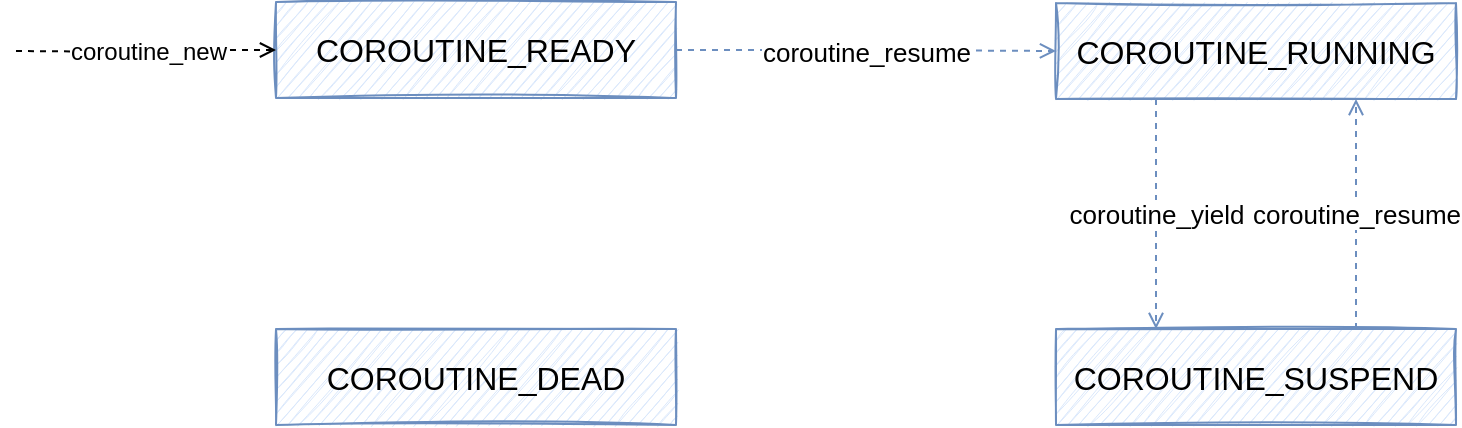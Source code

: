 <mxfile version="14.9.3" type="device" pages="3"><diagram id="vOh8gNDHJb3ALMjnRRCF" name="state"><mxGraphModel dx="2034" dy="1114" grid="1" gridSize="10" guides="1" tooltips="1" connect="1" arrows="1" fold="1" page="1" pageScale="1" pageWidth="827" pageHeight="1169" math="0" shadow="0"><root><mxCell id="YSSIh4CsfS2Kz0MWNVWN-0"/><mxCell id="YSSIh4CsfS2Kz0MWNVWN-1" parent="YSSIh4CsfS2Kz0MWNVWN-0"/><mxCell id="YSSIh4CsfS2Kz0MWNVWN-2" value="COROUTINE_DEAD" style="rounded=0;whiteSpace=wrap;html=1;sketch=1;fontSize=16;fillColor=#dae8fc;strokeColor=#6c8ebf;" vertex="1" parent="YSSIh4CsfS2Kz0MWNVWN-1"><mxGeometry x="160" y="613.5" width="200" height="48" as="geometry"/></mxCell><mxCell id="YSSIh4CsfS2Kz0MWNVWN-6" value="coroutine_resume" style="edgeStyle=orthogonalEdgeStyle;rounded=0;orthogonalLoop=1;jettySize=auto;html=1;exitX=1;exitY=0.5;exitDx=0;exitDy=0;entryX=0;entryY=0.5;entryDx=0;entryDy=0;fontSize=13;endArrow=open;endFill=0;dashed=1;fillColor=#dae8fc;strokeColor=#6c8ebf;" edge="1" parent="YSSIh4CsfS2Kz0MWNVWN-1" source="YSSIh4CsfS2Kz0MWNVWN-3" target="YSSIh4CsfS2Kz0MWNVWN-4"><mxGeometry relative="1" as="geometry"/></mxCell><mxCell id="YSSIh4CsfS2Kz0MWNVWN-3" value="COROUTINE_READY" style="rounded=0;whiteSpace=wrap;html=1;sketch=1;fontSize=16;fillColor=#dae8fc;strokeColor=#6c8ebf;" vertex="1" parent="YSSIh4CsfS2Kz0MWNVWN-1"><mxGeometry x="160" y="450" width="200" height="48" as="geometry"/></mxCell><mxCell id="YSSIh4CsfS2Kz0MWNVWN-8" value="coroutine_yield" style="edgeStyle=orthogonalEdgeStyle;rounded=0;orthogonalLoop=1;jettySize=auto;html=1;exitX=0.25;exitY=1;exitDx=0;exitDy=0;entryX=0.25;entryY=0;entryDx=0;entryDy=0;dashed=1;fontSize=13;endArrow=open;endFill=0;fillColor=#dae8fc;strokeColor=#6c8ebf;" edge="1" parent="YSSIh4CsfS2Kz0MWNVWN-1" source="YSSIh4CsfS2Kz0MWNVWN-4" target="YSSIh4CsfS2Kz0MWNVWN-5"><mxGeometry relative="1" as="geometry"/></mxCell><mxCell id="YSSIh4CsfS2Kz0MWNVWN-4" value="COROUTINE_RUNNING" style="rounded=0;whiteSpace=wrap;html=1;sketch=1;fontSize=16;fillColor=#dae8fc;strokeColor=#6c8ebf;" vertex="1" parent="YSSIh4CsfS2Kz0MWNVWN-1"><mxGeometry x="550" y="450.5" width="200" height="48" as="geometry"/></mxCell><mxCell id="YSSIh4CsfS2Kz0MWNVWN-7" value="coroutine_new" style="edgeStyle=orthogonalEdgeStyle;rounded=0;orthogonalLoop=1;jettySize=auto;html=1;entryX=0;entryY=0.5;entryDx=0;entryDy=0;dashed=1;fontSize=12;endArrow=open;endFill=0;" edge="1" parent="YSSIh4CsfS2Kz0MWNVWN-1" target="YSSIh4CsfS2Kz0MWNVWN-3"><mxGeometry relative="1" as="geometry"><mxPoint x="30" y="474.5" as="sourcePoint"/></mxGeometry></mxCell><mxCell id="YSSIh4CsfS2Kz0MWNVWN-9" value="coroutine_resume" style="edgeStyle=orthogonalEdgeStyle;rounded=0;orthogonalLoop=1;jettySize=auto;html=1;exitX=0.75;exitY=0;exitDx=0;exitDy=0;entryX=0.75;entryY=1;entryDx=0;entryDy=0;dashed=1;fontSize=13;endArrow=open;endFill=0;fillColor=#dae8fc;strokeColor=#6c8ebf;" edge="1" parent="YSSIh4CsfS2Kz0MWNVWN-1" source="YSSIh4CsfS2Kz0MWNVWN-5" target="YSSIh4CsfS2Kz0MWNVWN-4"><mxGeometry relative="1" as="geometry"/></mxCell><mxCell id="YSSIh4CsfS2Kz0MWNVWN-5" value="COROUTINE_SUSPEND" style="rounded=0;whiteSpace=wrap;html=1;sketch=1;fontSize=16;fillColor=#dae8fc;strokeColor=#6c8ebf;" vertex="1" parent="YSSIh4CsfS2Kz0MWNVWN-1"><mxGeometry x="550" y="613.5" width="200" height="48" as="geometry"/></mxCell></root></mxGraphModel></diagram><diagram id="Wk1iXBJ-YYVDHIncJDti" name="Page-1"><mxGraphModel dx="761" dy="1114" grid="1" gridSize="10" guides="1" tooltips="1" connect="1" arrows="1" fold="1" page="1" pageScale="1" pageWidth="827" pageHeight="1169" math="0" shadow="0"><root><mxCell id="0"/><mxCell id="1" parent="0"/><mxCell id="A0R5aVPTmsvrk42U_aDJ-1" value="" style="rounded=0;whiteSpace=wrap;html=1;sketch=1;fillColor=#ffe6cc;strokeColor=#d79b00;" vertex="1" parent="1"><mxGeometry x="220" y="260" width="40" height="48" as="geometry"/></mxCell><mxCell id="A0R5aVPTmsvrk42U_aDJ-15" style="edgeStyle=orthogonalEdgeStyle;rounded=0;orthogonalLoop=1;jettySize=auto;html=1;exitX=1;exitY=0.5;exitDx=0;exitDy=0;entryX=0;entryY=0.5;entryDx=0;entryDy=0;fontSize=16;endArrow=open;endFill=0;sketch=1;" edge="1" parent="1" source="A0R5aVPTmsvrk42U_aDJ-2" target="A0R5aVPTmsvrk42U_aDJ-14"><mxGeometry relative="1" as="geometry"/></mxCell><mxCell id="G5YAGZVSdg1Y35wji307-4" value="main" style="edgeStyle=orthogonalEdgeStyle;rounded=0;orthogonalLoop=1;jettySize=auto;html=1;fontSize=13;endArrow=open;endFill=0;exitX=0.5;exitY=0;exitDx=0;exitDy=0;sketch=1;" edge="1" parent="1" source="A0R5aVPTmsvrk42U_aDJ-2" target="G5YAGZVSdg1Y35wji307-3"><mxGeometry relative="1" as="geometry"><mxPoint x="320" y="550" as="sourcePoint"/></mxGeometry></mxCell><mxCell id="G5YAGZVSdg1Y35wji307-6" value="co" style="edgeStyle=orthogonalEdgeStyle;rounded=0;orthogonalLoop=1;jettySize=auto;html=1;exitX=0;exitY=0.5;exitDx=0;exitDy=0;entryX=0;entryY=0.5;entryDx=0;entryDy=0;fontSize=13;startArrow=none;startFill=0;endArrow=open;endFill=0;sketch=1;" edge="1" parent="1" source="A0R5aVPTmsvrk42U_aDJ-2" target="A0R5aVPTmsvrk42U_aDJ-1"><mxGeometry relative="1" as="geometry"/></mxCell><mxCell id="A0R5aVPTmsvrk42U_aDJ-2" value="Schedule" style="rounded=0;whiteSpace=wrap;html=1;sketch=1;fontSize=16;" vertex="1" parent="1"><mxGeometry x="220" y="550" width="120" height="50" as="geometry"/></mxCell><mxCell id="A0R5aVPTmsvrk42U_aDJ-3" value="" style="rounded=0;whiteSpace=wrap;html=1;sketch=1;fillColor=#ffe6cc;strokeColor=#d79b00;" vertex="1" parent="1"><mxGeometry x="230" y="140" width="40" height="48" as="geometry"/></mxCell><mxCell id="A0R5aVPTmsvrk42U_aDJ-4" value="coroutine" style="text;html=1;align=center;verticalAlign=middle;resizable=0;points=[];autosize=1;strokeColor=none;" vertex="1" parent="1"><mxGeometry x="270" y="154" width="60" height="20" as="geometry"/></mxCell><mxCell id="A0R5aVPTmsvrk42U_aDJ-5" value="" style="rounded=0;whiteSpace=wrap;html=1;sketch=1;fillColor=#ffe6cc;strokeColor=#d79b00;" vertex="1" parent="1"><mxGeometry x="260" y="260" width="40" height="48" as="geometry"/></mxCell><mxCell id="ABirYSqZvQa0wGDwhXbP-2" style="edgeStyle=orthogonalEdgeStyle;rounded=0;orthogonalLoop=1;jettySize=auto;html=1;exitX=1;exitY=0.5;exitDx=0;exitDy=0;entryX=0;entryY=0.5;entryDx=0;entryDy=0;fontSize=13;endArrow=open;endFill=0;sketch=1;" edge="1" parent="1" source="A0R5aVPTmsvrk42U_aDJ-6" target="ABirYSqZvQa0wGDwhXbP-1"><mxGeometry relative="1" as="geometry"/></mxCell><mxCell id="G5YAGZVSdg1Y35wji307-1" style="edgeStyle=orthogonalEdgeStyle;rounded=0;orthogonalLoop=1;jettySize=auto;html=1;exitX=0.5;exitY=1;exitDx=0;exitDy=0;entryX=0.5;entryY=0;entryDx=0;entryDy=0;fontSize=13;endArrow=open;endFill=0;sketch=1;" edge="1" parent="1" source="A0R5aVPTmsvrk42U_aDJ-5" target="A0R5aVPTmsvrk42U_aDJ-12"><mxGeometry relative="1" as="geometry"/></mxCell><mxCell id="A0R5aVPTmsvrk42U_aDJ-6" value="" style="rounded=0;whiteSpace=wrap;html=1;sketch=1;fillColor=#ffe6cc;strokeColor=#d79b00;" vertex="1" parent="1"><mxGeometry x="300" y="260" width="40" height="48" as="geometry"/></mxCell><mxCell id="A0R5aVPTmsvrk42U_aDJ-10" value="" style="rounded=0;whiteSpace=wrap;html=1;sketch=1;fontSize=16;fillColor=#f8cecc;strokeColor=#b85450;" vertex="1" parent="1"><mxGeometry x="380" y="140" width="40" height="48" as="geometry"/></mxCell><mxCell id="A0R5aVPTmsvrk42U_aDJ-11" value="ucontext_t" style="text;html=1;align=center;verticalAlign=middle;resizable=0;points=[];autosize=1;strokeColor=none;fontSize=12;" vertex="1" parent="1"><mxGeometry x="420" y="154" width="70" height="20" as="geometry"/></mxCell><mxCell id="G5YAGZVSdg1Y35wji307-7" value="ss_sp" style="edgeStyle=orthogonalEdgeStyle;rounded=0;orthogonalLoop=1;jettySize=auto;html=1;exitX=1;exitY=0.5;exitDx=0;exitDy=0;entryX=0;entryY=0;entryDx=0;entryDy=0;fontSize=13;startArrow=none;startFill=0;endArrow=open;endFill=0;dashed=1;sketch=1;" edge="1" parent="1" source="A0R5aVPTmsvrk42U_aDJ-12" target="A0R5aVPTmsvrk42U_aDJ-14"><mxGeometry x="0.281" relative="1" as="geometry"><mxPoint as="offset"/></mxGeometry></mxCell><mxCell id="A0R5aVPTmsvrk42U_aDJ-12" value="" style="rounded=0;whiteSpace=wrap;html=1;sketch=1;fontSize=16;fillColor=#f8cecc;strokeColor=#b85450;" vertex="1" parent="1"><mxGeometry x="260" y="350" width="40" height="48" as="geometry"/></mxCell><mxCell id="A0R5aVPTmsvrk42U_aDJ-14" value="Stack" style="rounded=0;whiteSpace=wrap;html=1;sketch=1;fontSize=16;fillColor=#f5f5f5;strokeColor=#666666;fontColor=#333333;" vertex="1" parent="1"><mxGeometry x="440" y="550" width="120" height="48" as="geometry"/></mxCell><mxCell id="G5YAGZVSdg1Y35wji307-9" value="memcpy" style="edgeStyle=orthogonalEdgeStyle;rounded=0;sketch=1;orthogonalLoop=1;jettySize=auto;html=1;exitX=0.5;exitY=1;exitDx=0;exitDy=0;entryX=0.5;entryY=0;entryDx=0;entryDy=0;dashed=1;fontSize=13;startArrow=none;startFill=0;endArrow=open;endFill=0;" edge="1" parent="1" source="ABirYSqZvQa0wGDwhXbP-1" target="A0R5aVPTmsvrk42U_aDJ-14"><mxGeometry relative="1" as="geometry"/></mxCell><mxCell id="ABirYSqZvQa0wGDwhXbP-1" value="Stack" style="rounded=0;whiteSpace=wrap;html=1;sketch=1;fontSize=16;fillColor=#f5f5f5;strokeColor=#666666;fontColor=#333333;" vertex="1" parent="1"><mxGeometry x="440" y="260" width="120" height="48" as="geometry"/></mxCell><mxCell id="G5YAGZVSdg1Y35wji307-3" value="" style="rounded=0;whiteSpace=wrap;html=1;sketch=1;fontSize=16;fillColor=#f8cecc;strokeColor=#b85450;" vertex="1" parent="1"><mxGeometry x="260" y="450" width="40" height="48" as="geometry"/></mxCell></root></mxGraphModel></diagram><diagram id="Q0v36obzQRc4P3gSA5B6" name="ucontext"><mxGraphModel dx="761" dy="1114" grid="1" gridSize="10" guides="1" tooltips="1" connect="1" arrows="1" fold="1" page="1" pageScale="1" pageWidth="827" pageHeight="1169" math="0" shadow="0"><root><mxCell id="ERaS4EsiPuMfojW29LD8-0"/><mxCell id="ERaS4EsiPuMfojW29LD8-1" parent="ERaS4EsiPuMfojW29LD8-0"/><mxCell id="ERaS4EsiPuMfojW29LD8-7" value="getcontext()" style="edgeStyle=orthogonalEdgeStyle;rounded=0;sketch=1;orthogonalLoop=1;jettySize=auto;html=1;exitX=0.25;exitY=0;exitDx=0;exitDy=0;entryX=0.5;entryY=1;entryDx=0;entryDy=0;dashed=1;fontSize=13;startArrow=none;startFill=0;endArrow=open;endFill=0;" edge="1" parent="ERaS4EsiPuMfojW29LD8-1" source="ERaS4EsiPuMfojW29LD8-2" target="ERaS4EsiPuMfojW29LD8-3"><mxGeometry relative="1" as="geometry"/></mxCell><mxCell id="ERaS4EsiPuMfojW29LD8-2" value="OS" style="rounded=0;whiteSpace=wrap;html=1;sketch=1;fontSize=16;" vertex="1" parent="ERaS4EsiPuMfojW29LD8-1"><mxGeometry x="180" y="511" width="346" height="48" as="geometry"/></mxCell><mxCell id="ERaS4EsiPuMfojW29LD8-3" value="" style="rounded=0;whiteSpace=wrap;html=1;sketch=1;fontSize=16;fillColor=#f8cecc;strokeColor=#b85450;" vertex="1" parent="ERaS4EsiPuMfojW29LD8-1"><mxGeometry x="247" y="380" width="40" height="48" as="geometry"/></mxCell><mxCell id="ERaS4EsiPuMfojW29LD8-10" value="setcontext()" style="edgeStyle=orthogonalEdgeStyle;rounded=0;sketch=1;orthogonalLoop=1;jettySize=auto;html=1;exitX=0.5;exitY=1;exitDx=0;exitDy=0;entryX=0.75;entryY=0;entryDx=0;entryDy=0;dashed=1;fontSize=13;startArrow=none;startFill=0;endArrow=open;endFill=0;" edge="1" parent="ERaS4EsiPuMfojW29LD8-1" source="ERaS4EsiPuMfojW29LD8-9" target="ERaS4EsiPuMfojW29LD8-2"><mxGeometry relative="1" as="geometry"/></mxCell><mxCell id="ERaS4EsiPuMfojW29LD8-9" value="" style="rounded=0;whiteSpace=wrap;html=1;sketch=1;fontSize=16;fillColor=#f8cecc;strokeColor=#b85450;" vertex="1" parent="ERaS4EsiPuMfojW29LD8-1"><mxGeometry x="420" y="380" width="40" height="48" as="geometry"/></mxCell><mxCell id="ERaS4EsiPuMfojW29LD8-11" value="" style="rounded=0;whiteSpace=wrap;html=1;sketch=1;fontSize=16;fillColor=#f8cecc;strokeColor=#b85450;" vertex="1" parent="ERaS4EsiPuMfojW29LD8-1"><mxGeometry x="230" y="170" width="40" height="48" as="geometry"/></mxCell><mxCell id="ERaS4EsiPuMfojW29LD8-12" value="ucontext_t" style="text;html=1;align=center;verticalAlign=middle;resizable=0;points=[];autosize=1;strokeColor=none;fontSize=13;" vertex="1" parent="ERaS4EsiPuMfojW29LD8-1"><mxGeometry x="270" y="184" width="80" height="20" as="geometry"/></mxCell><mxCell id="ERaS4EsiPuMfojW29LD8-13" value="" style="rounded=0;whiteSpace=wrap;html=1;sketch=1;fontSize=16;fillColor=#e1d5e7;strokeColor=#9673a6;dashed=1;" vertex="1" parent="ERaS4EsiPuMfojW29LD8-1"><mxGeometry x="400" y="170" width="40" height="48" as="geometry"/></mxCell><mxCell id="ERaS4EsiPuMfojW29LD8-14" value="function" style="text;html=1;align=center;verticalAlign=middle;resizable=0;points=[];autosize=1;strokeColor=none;fontSize=13;" vertex="1" parent="ERaS4EsiPuMfojW29LD8-1"><mxGeometry x="440" y="184" width="60" height="20" as="geometry"/></mxCell><mxCell id="ERaS4EsiPuMfojW29LD8-16" value="makecontext()" style="edgeStyle=orthogonalEdgeStyle;rounded=0;sketch=1;orthogonalLoop=1;jettySize=auto;html=1;exitX=0.5;exitY=1;exitDx=0;exitDy=0;entryX=0.5;entryY=0;entryDx=0;entryDy=0;dashed=1;fontSize=13;startArrow=none;startFill=0;endArrow=open;endFill=0;" edge="1" parent="ERaS4EsiPuMfojW29LD8-1" source="ERaS4EsiPuMfojW29LD8-15" target="ERaS4EsiPuMfojW29LD8-3"><mxGeometry relative="1" as="geometry"/></mxCell><mxCell id="ERaS4EsiPuMfojW29LD8-15" value="" style="rounded=0;whiteSpace=wrap;html=1;sketch=1;fontSize=16;fillColor=#e1d5e7;strokeColor=#9673a6;dashed=1;" vertex="1" parent="ERaS4EsiPuMfojW29LD8-1"><mxGeometry x="247" y="260" width="40" height="48" as="geometry"/></mxCell><mxCell id="ERaS4EsiPuMfojW29LD8-17" value="" style="rounded=0;whiteSpace=wrap;html=1;sketch=1;fontSize=16;fillColor=none;dashed=1;" vertex="1" parent="ERaS4EsiPuMfojW29LD8-1"><mxGeometry x="228" y="450" width="250" height="40" as="geometry"/></mxCell><mxCell id="ERaS4EsiPuMfojW29LD8-18" value="swapcontext()" style="text;html=1;align=center;verticalAlign=middle;resizable=0;points=[];autosize=1;strokeColor=none;fontSize=13;" vertex="1" parent="ERaS4EsiPuMfojW29LD8-1"><mxGeometry x="303.5" y="428" width="100" height="20" as="geometry"/></mxCell></root></mxGraphModel></diagram></mxfile>